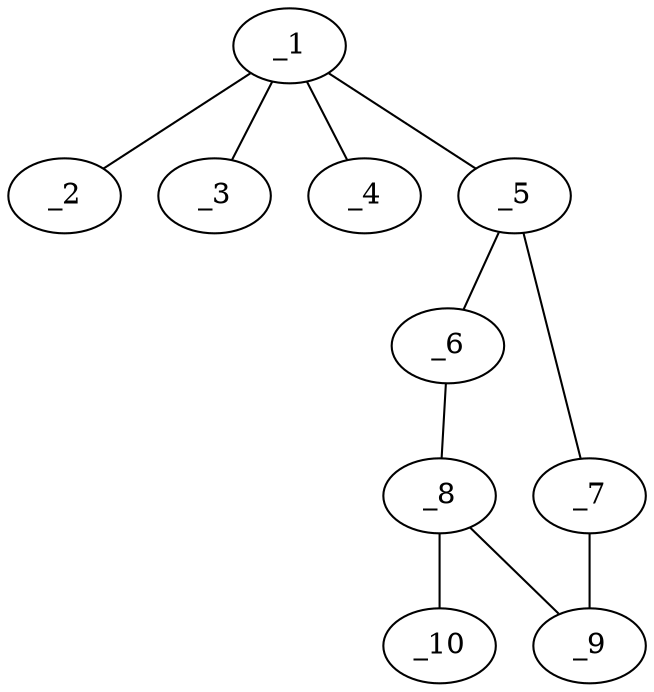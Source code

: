 graph molid344508 {
	_1	 [charge=0,
		chem=5,
		symbol="S  ",
		x="3.0878",
		y="1.1739"];
	_2	 [charge=0,
		chem=1,
		symbol="C  ",
		x="3.0878",
		y="2.1739"];
	_1 -- _2	 [valence=1];
	_3	 [charge=0,
		chem=2,
		symbol="O  ",
		x="2.0878",
		y="1.1739"];
	_1 -- _3	 [valence=2];
	_4	 [charge=0,
		chem=2,
		symbol="O  ",
		x="4.0878",
		y="1.1739"];
	_1 -- _4	 [valence=2];
	_5	 [charge=0,
		chem=1,
		symbol="C  ",
		x="3.0878",
		y="0.1739"];
	_1 -- _5	 [valence=1];
	_6	 [charge=0,
		chem=4,
		symbol="N  ",
		x="2.2788",
		y="-0.4139"];
	_5 -- _6	 [valence=2];
	_7	 [charge=0,
		chem=4,
		symbol="N  ",
		x="3.8968",
		y="-0.4139"];
	_5 -- _7	 [valence=1];
	_8	 [charge=0,
		chem=1,
		symbol="C  ",
		x="2.5878",
		y="-1.3649"];
	_6 -- _8	 [valence=1];
	_9	 [charge=0,
		chem=2,
		symbol="O  ",
		x="3.5878",
		y="-1.3649"];
	_7 -- _9	 [valence=1];
	_8 -- _9	 [valence=1];
	_10	 [charge=0,
		chem=4,
		symbol="N  ",
		x=2,
		y="-2.1739"];
	_8 -- _10	 [valence=2];
}
